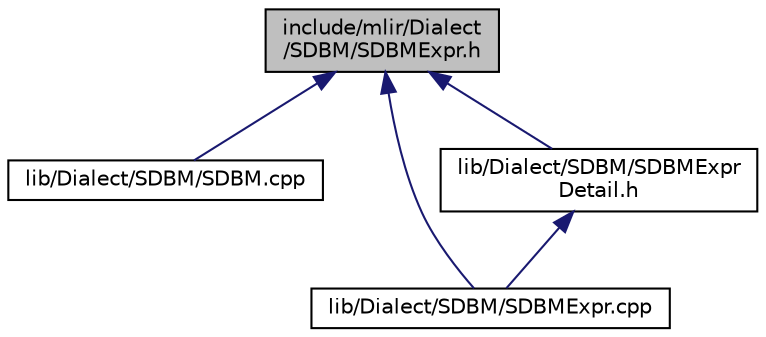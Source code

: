 digraph "include/mlir/Dialect/SDBM/SDBMExpr.h"
{
  bgcolor="transparent";
  edge [fontname="Helvetica",fontsize="10",labelfontname="Helvetica",labelfontsize="10"];
  node [fontname="Helvetica",fontsize="10",shape=record];
  Node5 [label="include/mlir/Dialect\l/SDBM/SDBMExpr.h",height=0.2,width=0.4,color="black", fillcolor="grey75", style="filled", fontcolor="black"];
  Node5 -> Node6 [dir="back",color="midnightblue",fontsize="10",style="solid",fontname="Helvetica"];
  Node6 [label="lib/Dialect/SDBM/SDBM.cpp",height=0.2,width=0.4,color="black",URL="$SDBM_8cpp.html"];
  Node5 -> Node7 [dir="back",color="midnightblue",fontsize="10",style="solid",fontname="Helvetica"];
  Node7 [label="lib/Dialect/SDBM/SDBMExpr.cpp",height=0.2,width=0.4,color="black",URL="$SDBMExpr_8cpp.html"];
  Node5 -> Node8 [dir="back",color="midnightblue",fontsize="10",style="solid",fontname="Helvetica"];
  Node8 [label="lib/Dialect/SDBM/SDBMExpr\lDetail.h",height=0.2,width=0.4,color="black",URL="$SDBMExprDetail_8h.html"];
  Node8 -> Node7 [dir="back",color="midnightblue",fontsize="10",style="solid",fontname="Helvetica"];
}
